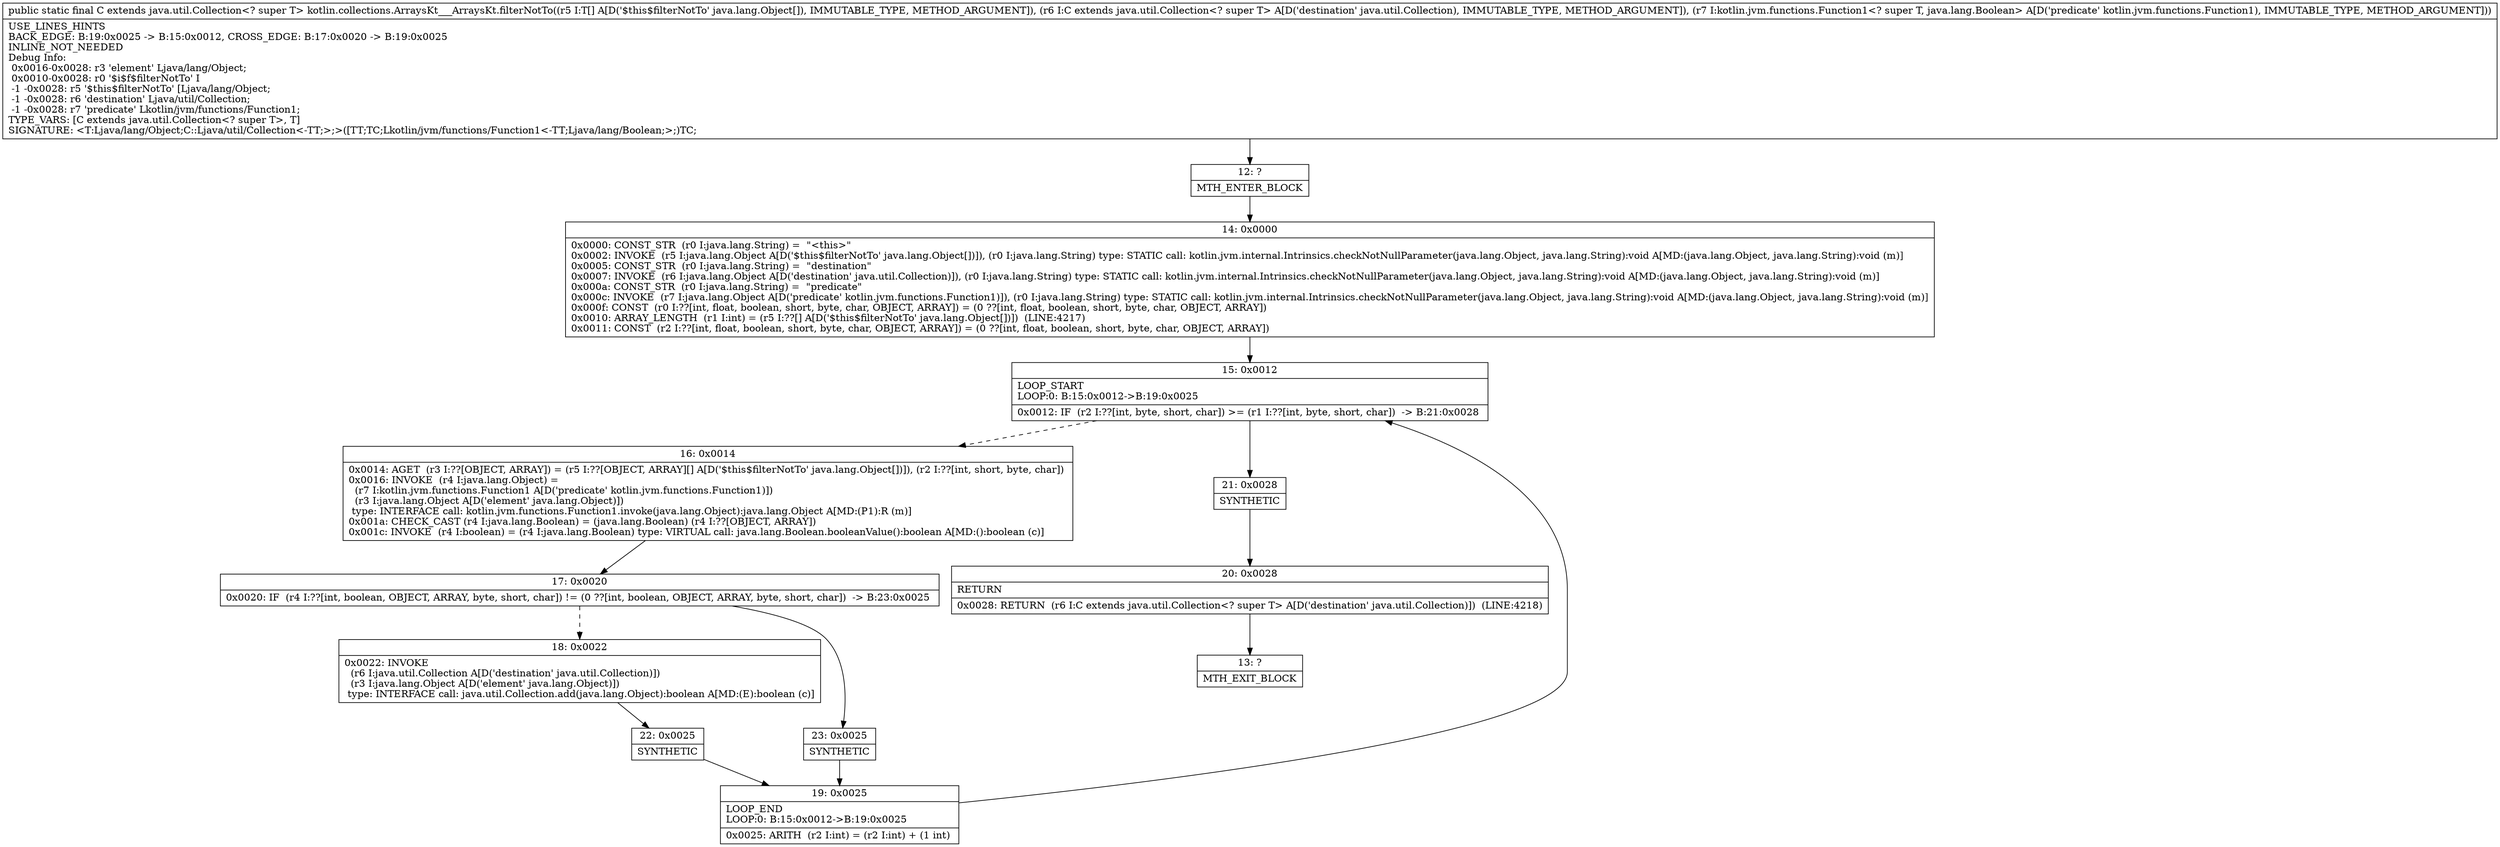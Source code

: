 digraph "CFG forkotlin.collections.ArraysKt___ArraysKt.filterNotTo([Ljava\/lang\/Object;Ljava\/util\/Collection;Lkotlin\/jvm\/functions\/Function1;)Ljava\/util\/Collection;" {
Node_12 [shape=record,label="{12\:\ ?|MTH_ENTER_BLOCK\l}"];
Node_14 [shape=record,label="{14\:\ 0x0000|0x0000: CONST_STR  (r0 I:java.lang.String) =  \"\<this\>\" \l0x0002: INVOKE  (r5 I:java.lang.Object A[D('$this$filterNotTo' java.lang.Object[])]), (r0 I:java.lang.String) type: STATIC call: kotlin.jvm.internal.Intrinsics.checkNotNullParameter(java.lang.Object, java.lang.String):void A[MD:(java.lang.Object, java.lang.String):void (m)]\l0x0005: CONST_STR  (r0 I:java.lang.String) =  \"destination\" \l0x0007: INVOKE  (r6 I:java.lang.Object A[D('destination' java.util.Collection)]), (r0 I:java.lang.String) type: STATIC call: kotlin.jvm.internal.Intrinsics.checkNotNullParameter(java.lang.Object, java.lang.String):void A[MD:(java.lang.Object, java.lang.String):void (m)]\l0x000a: CONST_STR  (r0 I:java.lang.String) =  \"predicate\" \l0x000c: INVOKE  (r7 I:java.lang.Object A[D('predicate' kotlin.jvm.functions.Function1)]), (r0 I:java.lang.String) type: STATIC call: kotlin.jvm.internal.Intrinsics.checkNotNullParameter(java.lang.Object, java.lang.String):void A[MD:(java.lang.Object, java.lang.String):void (m)]\l0x000f: CONST  (r0 I:??[int, float, boolean, short, byte, char, OBJECT, ARRAY]) = (0 ??[int, float, boolean, short, byte, char, OBJECT, ARRAY]) \l0x0010: ARRAY_LENGTH  (r1 I:int) = (r5 I:??[] A[D('$this$filterNotTo' java.lang.Object[])])  (LINE:4217)\l0x0011: CONST  (r2 I:??[int, float, boolean, short, byte, char, OBJECT, ARRAY]) = (0 ??[int, float, boolean, short, byte, char, OBJECT, ARRAY]) \l}"];
Node_15 [shape=record,label="{15\:\ 0x0012|LOOP_START\lLOOP:0: B:15:0x0012\-\>B:19:0x0025\l|0x0012: IF  (r2 I:??[int, byte, short, char]) \>= (r1 I:??[int, byte, short, char])  \-\> B:21:0x0028 \l}"];
Node_16 [shape=record,label="{16\:\ 0x0014|0x0014: AGET  (r3 I:??[OBJECT, ARRAY]) = (r5 I:??[OBJECT, ARRAY][] A[D('$this$filterNotTo' java.lang.Object[])]), (r2 I:??[int, short, byte, char]) \l0x0016: INVOKE  (r4 I:java.lang.Object) = \l  (r7 I:kotlin.jvm.functions.Function1 A[D('predicate' kotlin.jvm.functions.Function1)])\l  (r3 I:java.lang.Object A[D('element' java.lang.Object)])\l type: INTERFACE call: kotlin.jvm.functions.Function1.invoke(java.lang.Object):java.lang.Object A[MD:(P1):R (m)]\l0x001a: CHECK_CAST (r4 I:java.lang.Boolean) = (java.lang.Boolean) (r4 I:??[OBJECT, ARRAY]) \l0x001c: INVOKE  (r4 I:boolean) = (r4 I:java.lang.Boolean) type: VIRTUAL call: java.lang.Boolean.booleanValue():boolean A[MD:():boolean (c)]\l}"];
Node_17 [shape=record,label="{17\:\ 0x0020|0x0020: IF  (r4 I:??[int, boolean, OBJECT, ARRAY, byte, short, char]) != (0 ??[int, boolean, OBJECT, ARRAY, byte, short, char])  \-\> B:23:0x0025 \l}"];
Node_18 [shape=record,label="{18\:\ 0x0022|0x0022: INVOKE  \l  (r6 I:java.util.Collection A[D('destination' java.util.Collection)])\l  (r3 I:java.lang.Object A[D('element' java.lang.Object)])\l type: INTERFACE call: java.util.Collection.add(java.lang.Object):boolean A[MD:(E):boolean (c)]\l}"];
Node_22 [shape=record,label="{22\:\ 0x0025|SYNTHETIC\l}"];
Node_19 [shape=record,label="{19\:\ 0x0025|LOOP_END\lLOOP:0: B:15:0x0012\-\>B:19:0x0025\l|0x0025: ARITH  (r2 I:int) = (r2 I:int) + (1 int) \l}"];
Node_23 [shape=record,label="{23\:\ 0x0025|SYNTHETIC\l}"];
Node_21 [shape=record,label="{21\:\ 0x0028|SYNTHETIC\l}"];
Node_20 [shape=record,label="{20\:\ 0x0028|RETURN\l|0x0028: RETURN  (r6 I:C extends java.util.Collection\<? super T\> A[D('destination' java.util.Collection)])  (LINE:4218)\l}"];
Node_13 [shape=record,label="{13\:\ ?|MTH_EXIT_BLOCK\l}"];
MethodNode[shape=record,label="{public static final C extends java.util.Collection\<? super T\> kotlin.collections.ArraysKt___ArraysKt.filterNotTo((r5 I:T[] A[D('$this$filterNotTo' java.lang.Object[]), IMMUTABLE_TYPE, METHOD_ARGUMENT]), (r6 I:C extends java.util.Collection\<? super T\> A[D('destination' java.util.Collection), IMMUTABLE_TYPE, METHOD_ARGUMENT]), (r7 I:kotlin.jvm.functions.Function1\<? super T, java.lang.Boolean\> A[D('predicate' kotlin.jvm.functions.Function1), IMMUTABLE_TYPE, METHOD_ARGUMENT]))  | USE_LINES_HINTS\lBACK_EDGE: B:19:0x0025 \-\> B:15:0x0012, CROSS_EDGE: B:17:0x0020 \-\> B:19:0x0025\lINLINE_NOT_NEEDED\lDebug Info:\l  0x0016\-0x0028: r3 'element' Ljava\/lang\/Object;\l  0x0010\-0x0028: r0 '$i$f$filterNotTo' I\l  \-1 \-0x0028: r5 '$this$filterNotTo' [Ljava\/lang\/Object;\l  \-1 \-0x0028: r6 'destination' Ljava\/util\/Collection;\l  \-1 \-0x0028: r7 'predicate' Lkotlin\/jvm\/functions\/Function1;\lTYPE_VARS: [C extends java.util.Collection\<? super T\>, T]\lSIGNATURE: \<T:Ljava\/lang\/Object;C::Ljava\/util\/Collection\<\-TT;\>;\>([TT;TC;Lkotlin\/jvm\/functions\/Function1\<\-TT;Ljava\/lang\/Boolean;\>;)TC;\l}"];
MethodNode -> Node_12;Node_12 -> Node_14;
Node_14 -> Node_15;
Node_15 -> Node_16[style=dashed];
Node_15 -> Node_21;
Node_16 -> Node_17;
Node_17 -> Node_18[style=dashed];
Node_17 -> Node_23;
Node_18 -> Node_22;
Node_22 -> Node_19;
Node_19 -> Node_15;
Node_23 -> Node_19;
Node_21 -> Node_20;
Node_20 -> Node_13;
}

